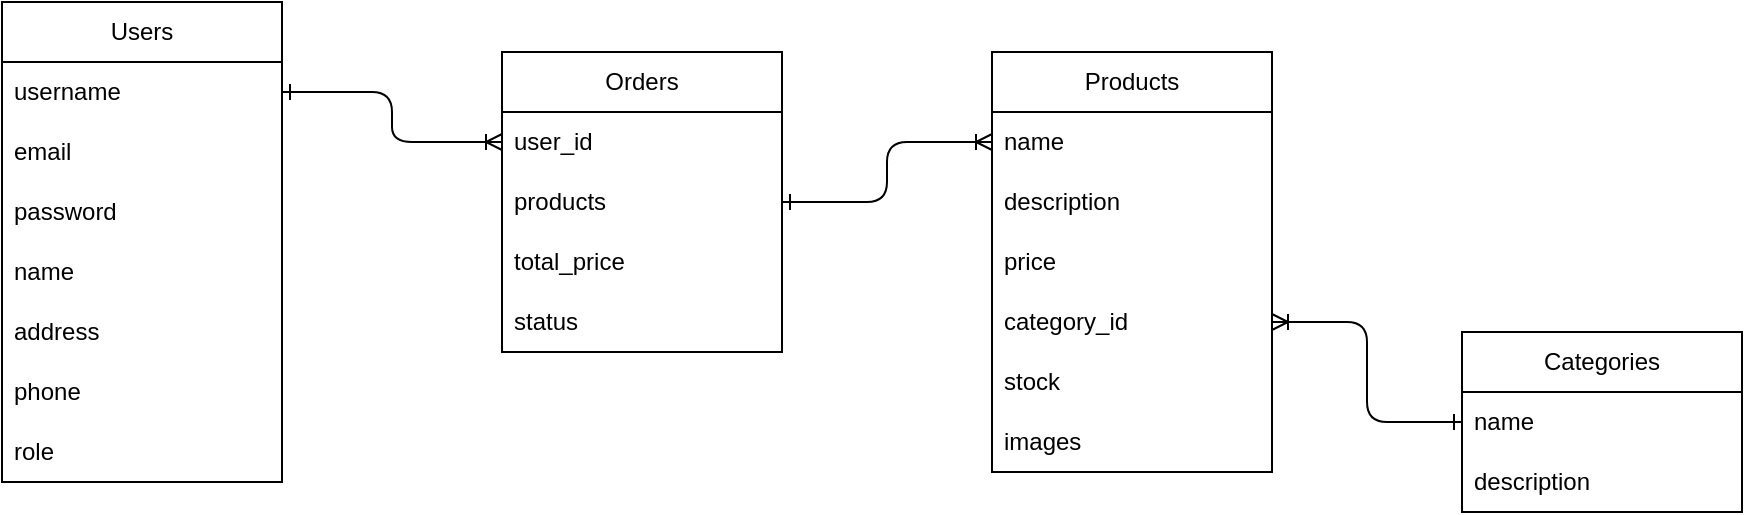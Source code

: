 <mxfile>
    <diagram id="4J1J853xFg9lkCFz640L" name="database">
        <mxGraphModel dx="1659" dy="779" grid="1" gridSize="10" guides="1" tooltips="1" connect="1" arrows="1" fold="1" page="1" pageScale="1" pageWidth="850" pageHeight="1100" math="0" shadow="0">
            <root>
                <mxCell id="0"/>
                <mxCell id="1" parent="0"/>
                <mxCell id="O3hSL8v24E8iuB6Oqn0c-1" value="Users" style="swimlane;fontStyle=0;childLayout=stackLayout;horizontal=1;startSize=30;horizontalStack=0;resizeParent=1;resizeParentMax=0;resizeLast=0;collapsible=1;marginBottom=0;whiteSpace=wrap;html=1;" vertex="1" parent="1">
                    <mxGeometry x="-70" y="385" width="140" height="240" as="geometry"/>
                </mxCell>
                <mxCell id="O3hSL8v24E8iuB6Oqn0c-2" value="username" style="text;strokeColor=none;fillColor=none;align=left;verticalAlign=middle;spacingLeft=4;spacingRight=4;overflow=hidden;points=[[0,0.5],[1,0.5]];portConstraint=eastwest;rotatable=0;whiteSpace=wrap;html=1;" vertex="1" parent="O3hSL8v24E8iuB6Oqn0c-1">
                    <mxGeometry y="30" width="140" height="30" as="geometry"/>
                </mxCell>
                <mxCell id="O3hSL8v24E8iuB6Oqn0c-3" value="email" style="text;strokeColor=none;fillColor=none;align=left;verticalAlign=middle;spacingLeft=4;spacingRight=4;overflow=hidden;points=[[0,0.5],[1,0.5]];portConstraint=eastwest;rotatable=0;whiteSpace=wrap;html=1;" vertex="1" parent="O3hSL8v24E8iuB6Oqn0c-1">
                    <mxGeometry y="60" width="140" height="30" as="geometry"/>
                </mxCell>
                <mxCell id="O3hSL8v24E8iuB6Oqn0c-4" value="password" style="text;strokeColor=none;fillColor=none;align=left;verticalAlign=middle;spacingLeft=4;spacingRight=4;overflow=hidden;points=[[0,0.5],[1,0.5]];portConstraint=eastwest;rotatable=0;whiteSpace=wrap;html=1;" vertex="1" parent="O3hSL8v24E8iuB6Oqn0c-1">
                    <mxGeometry y="90" width="140" height="30" as="geometry"/>
                </mxCell>
                <mxCell id="O3hSL8v24E8iuB6Oqn0c-5" value="name" style="text;strokeColor=none;fillColor=none;align=left;verticalAlign=middle;spacingLeft=4;spacingRight=4;overflow=hidden;points=[[0,0.5],[1,0.5]];portConstraint=eastwest;rotatable=0;whiteSpace=wrap;html=1;" vertex="1" parent="O3hSL8v24E8iuB6Oqn0c-1">
                    <mxGeometry y="120" width="140" height="30" as="geometry"/>
                </mxCell>
                <mxCell id="O3hSL8v24E8iuB6Oqn0c-6" value="address" style="text;strokeColor=none;fillColor=none;align=left;verticalAlign=middle;spacingLeft=4;spacingRight=4;overflow=hidden;points=[[0,0.5],[1,0.5]];portConstraint=eastwest;rotatable=0;whiteSpace=wrap;html=1;" vertex="1" parent="O3hSL8v24E8iuB6Oqn0c-1">
                    <mxGeometry y="150" width="140" height="30" as="geometry"/>
                </mxCell>
                <mxCell id="O3hSL8v24E8iuB6Oqn0c-7" value="phone" style="text;strokeColor=none;fillColor=none;align=left;verticalAlign=middle;spacingLeft=4;spacingRight=4;overflow=hidden;points=[[0,0.5],[1,0.5]];portConstraint=eastwest;rotatable=0;whiteSpace=wrap;html=1;" vertex="1" parent="O3hSL8v24E8iuB6Oqn0c-1">
                    <mxGeometry y="180" width="140" height="30" as="geometry"/>
                </mxCell>
                <mxCell id="O3hSL8v24E8iuB6Oqn0c-8" value="role" style="text;strokeColor=none;fillColor=none;align=left;verticalAlign=middle;spacingLeft=4;spacingRight=4;overflow=hidden;points=[[0,0.5],[1,0.5]];portConstraint=eastwest;rotatable=0;whiteSpace=wrap;html=1;" vertex="1" parent="O3hSL8v24E8iuB6Oqn0c-1">
                    <mxGeometry y="210" width="140" height="30" as="geometry"/>
                </mxCell>
                <mxCell id="O3hSL8v24E8iuB6Oqn0c-11" value="Products" style="swimlane;fontStyle=0;childLayout=stackLayout;horizontal=1;startSize=30;horizontalStack=0;resizeParent=1;resizeParentMax=0;resizeLast=0;collapsible=1;marginBottom=0;whiteSpace=wrap;html=1;" vertex="1" parent="1">
                    <mxGeometry x="425" y="410" width="140" height="210" as="geometry"/>
                </mxCell>
                <mxCell id="O3hSL8v24E8iuB6Oqn0c-12" value="name" style="text;strokeColor=none;fillColor=none;align=left;verticalAlign=middle;spacingLeft=4;spacingRight=4;overflow=hidden;points=[[0,0.5],[1,0.5]];portConstraint=eastwest;rotatable=0;whiteSpace=wrap;html=1;" vertex="1" parent="O3hSL8v24E8iuB6Oqn0c-11">
                    <mxGeometry y="30" width="140" height="30" as="geometry"/>
                </mxCell>
                <mxCell id="O3hSL8v24E8iuB6Oqn0c-13" value="description" style="text;strokeColor=none;fillColor=none;align=left;verticalAlign=middle;spacingLeft=4;spacingRight=4;overflow=hidden;points=[[0,0.5],[1,0.5]];portConstraint=eastwest;rotatable=0;whiteSpace=wrap;html=1;" vertex="1" parent="O3hSL8v24E8iuB6Oqn0c-11">
                    <mxGeometry y="60" width="140" height="30" as="geometry"/>
                </mxCell>
                <mxCell id="O3hSL8v24E8iuB6Oqn0c-14" value="price" style="text;strokeColor=none;fillColor=none;align=left;verticalAlign=middle;spacingLeft=4;spacingRight=4;overflow=hidden;points=[[0,0.5],[1,0.5]];portConstraint=eastwest;rotatable=0;whiteSpace=wrap;html=1;" vertex="1" parent="O3hSL8v24E8iuB6Oqn0c-11">
                    <mxGeometry y="90" width="140" height="30" as="geometry"/>
                </mxCell>
                <mxCell id="O3hSL8v24E8iuB6Oqn0c-15" value="category_id" style="text;strokeColor=none;fillColor=none;align=left;verticalAlign=middle;spacingLeft=4;spacingRight=4;overflow=hidden;points=[[0,0.5],[1,0.5]];portConstraint=eastwest;rotatable=0;whiteSpace=wrap;html=1;" vertex="1" parent="O3hSL8v24E8iuB6Oqn0c-11">
                    <mxGeometry y="120" width="140" height="30" as="geometry"/>
                </mxCell>
                <mxCell id="O3hSL8v24E8iuB6Oqn0c-16" value="stock" style="text;strokeColor=none;fillColor=none;align=left;verticalAlign=middle;spacingLeft=4;spacingRight=4;overflow=hidden;points=[[0,0.5],[1,0.5]];portConstraint=eastwest;rotatable=0;whiteSpace=wrap;html=1;" vertex="1" parent="O3hSL8v24E8iuB6Oqn0c-11">
                    <mxGeometry y="150" width="140" height="30" as="geometry"/>
                </mxCell>
                <mxCell id="O3hSL8v24E8iuB6Oqn0c-17" value="images" style="text;strokeColor=none;fillColor=none;align=left;verticalAlign=middle;spacingLeft=4;spacingRight=4;overflow=hidden;points=[[0,0.5],[1,0.5]];portConstraint=eastwest;rotatable=0;whiteSpace=wrap;html=1;" vertex="1" parent="O3hSL8v24E8iuB6Oqn0c-11">
                    <mxGeometry y="180" width="140" height="30" as="geometry"/>
                </mxCell>
                <mxCell id="O3hSL8v24E8iuB6Oqn0c-19" value="Orders" style="swimlane;fontStyle=0;childLayout=stackLayout;horizontal=1;startSize=30;horizontalStack=0;resizeParent=1;resizeParentMax=0;resizeLast=0;collapsible=1;marginBottom=0;whiteSpace=wrap;html=1;" vertex="1" parent="1">
                    <mxGeometry x="180" y="410" width="140" height="150" as="geometry"/>
                </mxCell>
                <mxCell id="O3hSL8v24E8iuB6Oqn0c-20" value="user_id" style="text;strokeColor=none;fillColor=none;align=left;verticalAlign=middle;spacingLeft=4;spacingRight=4;overflow=hidden;points=[[0,0.5],[1,0.5]];portConstraint=eastwest;rotatable=0;whiteSpace=wrap;html=1;" vertex="1" parent="O3hSL8v24E8iuB6Oqn0c-19">
                    <mxGeometry y="30" width="140" height="30" as="geometry"/>
                </mxCell>
                <mxCell id="O3hSL8v24E8iuB6Oqn0c-21" value="products" style="text;strokeColor=none;fillColor=none;align=left;verticalAlign=middle;spacingLeft=4;spacingRight=4;overflow=hidden;points=[[0,0.5],[1,0.5]];portConstraint=eastwest;rotatable=0;whiteSpace=wrap;html=1;" vertex="1" parent="O3hSL8v24E8iuB6Oqn0c-19">
                    <mxGeometry y="60" width="140" height="30" as="geometry"/>
                </mxCell>
                <mxCell id="O3hSL8v24E8iuB6Oqn0c-22" value="total_price" style="text;strokeColor=none;fillColor=none;align=left;verticalAlign=middle;spacingLeft=4;spacingRight=4;overflow=hidden;points=[[0,0.5],[1,0.5]];portConstraint=eastwest;rotatable=0;whiteSpace=wrap;html=1;" vertex="1" parent="O3hSL8v24E8iuB6Oqn0c-19">
                    <mxGeometry y="90" width="140" height="30" as="geometry"/>
                </mxCell>
                <mxCell id="O3hSL8v24E8iuB6Oqn0c-23" value="status" style="text;strokeColor=none;fillColor=none;align=left;verticalAlign=middle;spacingLeft=4;spacingRight=4;overflow=hidden;points=[[0,0.5],[1,0.5]];portConstraint=eastwest;rotatable=0;whiteSpace=wrap;html=1;" vertex="1" parent="O3hSL8v24E8iuB6Oqn0c-19">
                    <mxGeometry y="120" width="140" height="30" as="geometry"/>
                </mxCell>
                <mxCell id="O3hSL8v24E8iuB6Oqn0c-26" value="Categories" style="swimlane;fontStyle=0;childLayout=stackLayout;horizontal=1;startSize=30;horizontalStack=0;resizeParent=1;resizeParentMax=0;resizeLast=0;collapsible=1;marginBottom=0;whiteSpace=wrap;html=1;" vertex="1" parent="1">
                    <mxGeometry x="660" y="550" width="140" height="90" as="geometry"/>
                </mxCell>
                <mxCell id="O3hSL8v24E8iuB6Oqn0c-27" value="name" style="text;strokeColor=none;fillColor=none;align=left;verticalAlign=middle;spacingLeft=4;spacingRight=4;overflow=hidden;points=[[0,0.5],[1,0.5]];portConstraint=eastwest;rotatable=0;whiteSpace=wrap;html=1;" vertex="1" parent="O3hSL8v24E8iuB6Oqn0c-26">
                    <mxGeometry y="30" width="140" height="30" as="geometry"/>
                </mxCell>
                <mxCell id="O3hSL8v24E8iuB6Oqn0c-28" value="description" style="text;strokeColor=none;fillColor=none;align=left;verticalAlign=middle;spacingLeft=4;spacingRight=4;overflow=hidden;points=[[0,0.5],[1,0.5]];portConstraint=eastwest;rotatable=0;whiteSpace=wrap;html=1;" vertex="1" parent="O3hSL8v24E8iuB6Oqn0c-26">
                    <mxGeometry y="60" width="140" height="30" as="geometry"/>
                </mxCell>
                <mxCell id="O3hSL8v24E8iuB6Oqn0c-33" style="edgeStyle=orthogonalEdgeStyle;html=1;exitX=0;exitY=0.5;exitDx=0;exitDy=0;endArrow=ERoneToMany;endFill=0;startArrow=ERone;startFill=0;" edge="1" parent="1" source="O3hSL8v24E8iuB6Oqn0c-27" target="O3hSL8v24E8iuB6Oqn0c-15">
                    <mxGeometry relative="1" as="geometry"/>
                </mxCell>
                <mxCell id="O3hSL8v24E8iuB6Oqn0c-34" style="edgeStyle=orthogonalEdgeStyle;html=1;entryX=0;entryY=0.5;entryDx=0;entryDy=0;startArrow=ERone;startFill=0;endArrow=ERoneToMany;endFill=0;" edge="1" parent="1" source="O3hSL8v24E8iuB6Oqn0c-21" target="O3hSL8v24E8iuB6Oqn0c-12">
                    <mxGeometry relative="1" as="geometry"/>
                </mxCell>
                <mxCell id="O3hSL8v24E8iuB6Oqn0c-38" style="edgeStyle=orthogonalEdgeStyle;html=1;exitX=1;exitY=0.5;exitDx=0;exitDy=0;startArrow=ERone;startFill=0;endArrow=ERoneToMany;endFill=0;" edge="1" parent="1" source="O3hSL8v24E8iuB6Oqn0c-2" target="O3hSL8v24E8iuB6Oqn0c-20">
                    <mxGeometry relative="1" as="geometry"/>
                </mxCell>
            </root>
        </mxGraphModel>
    </diagram>
</mxfile>